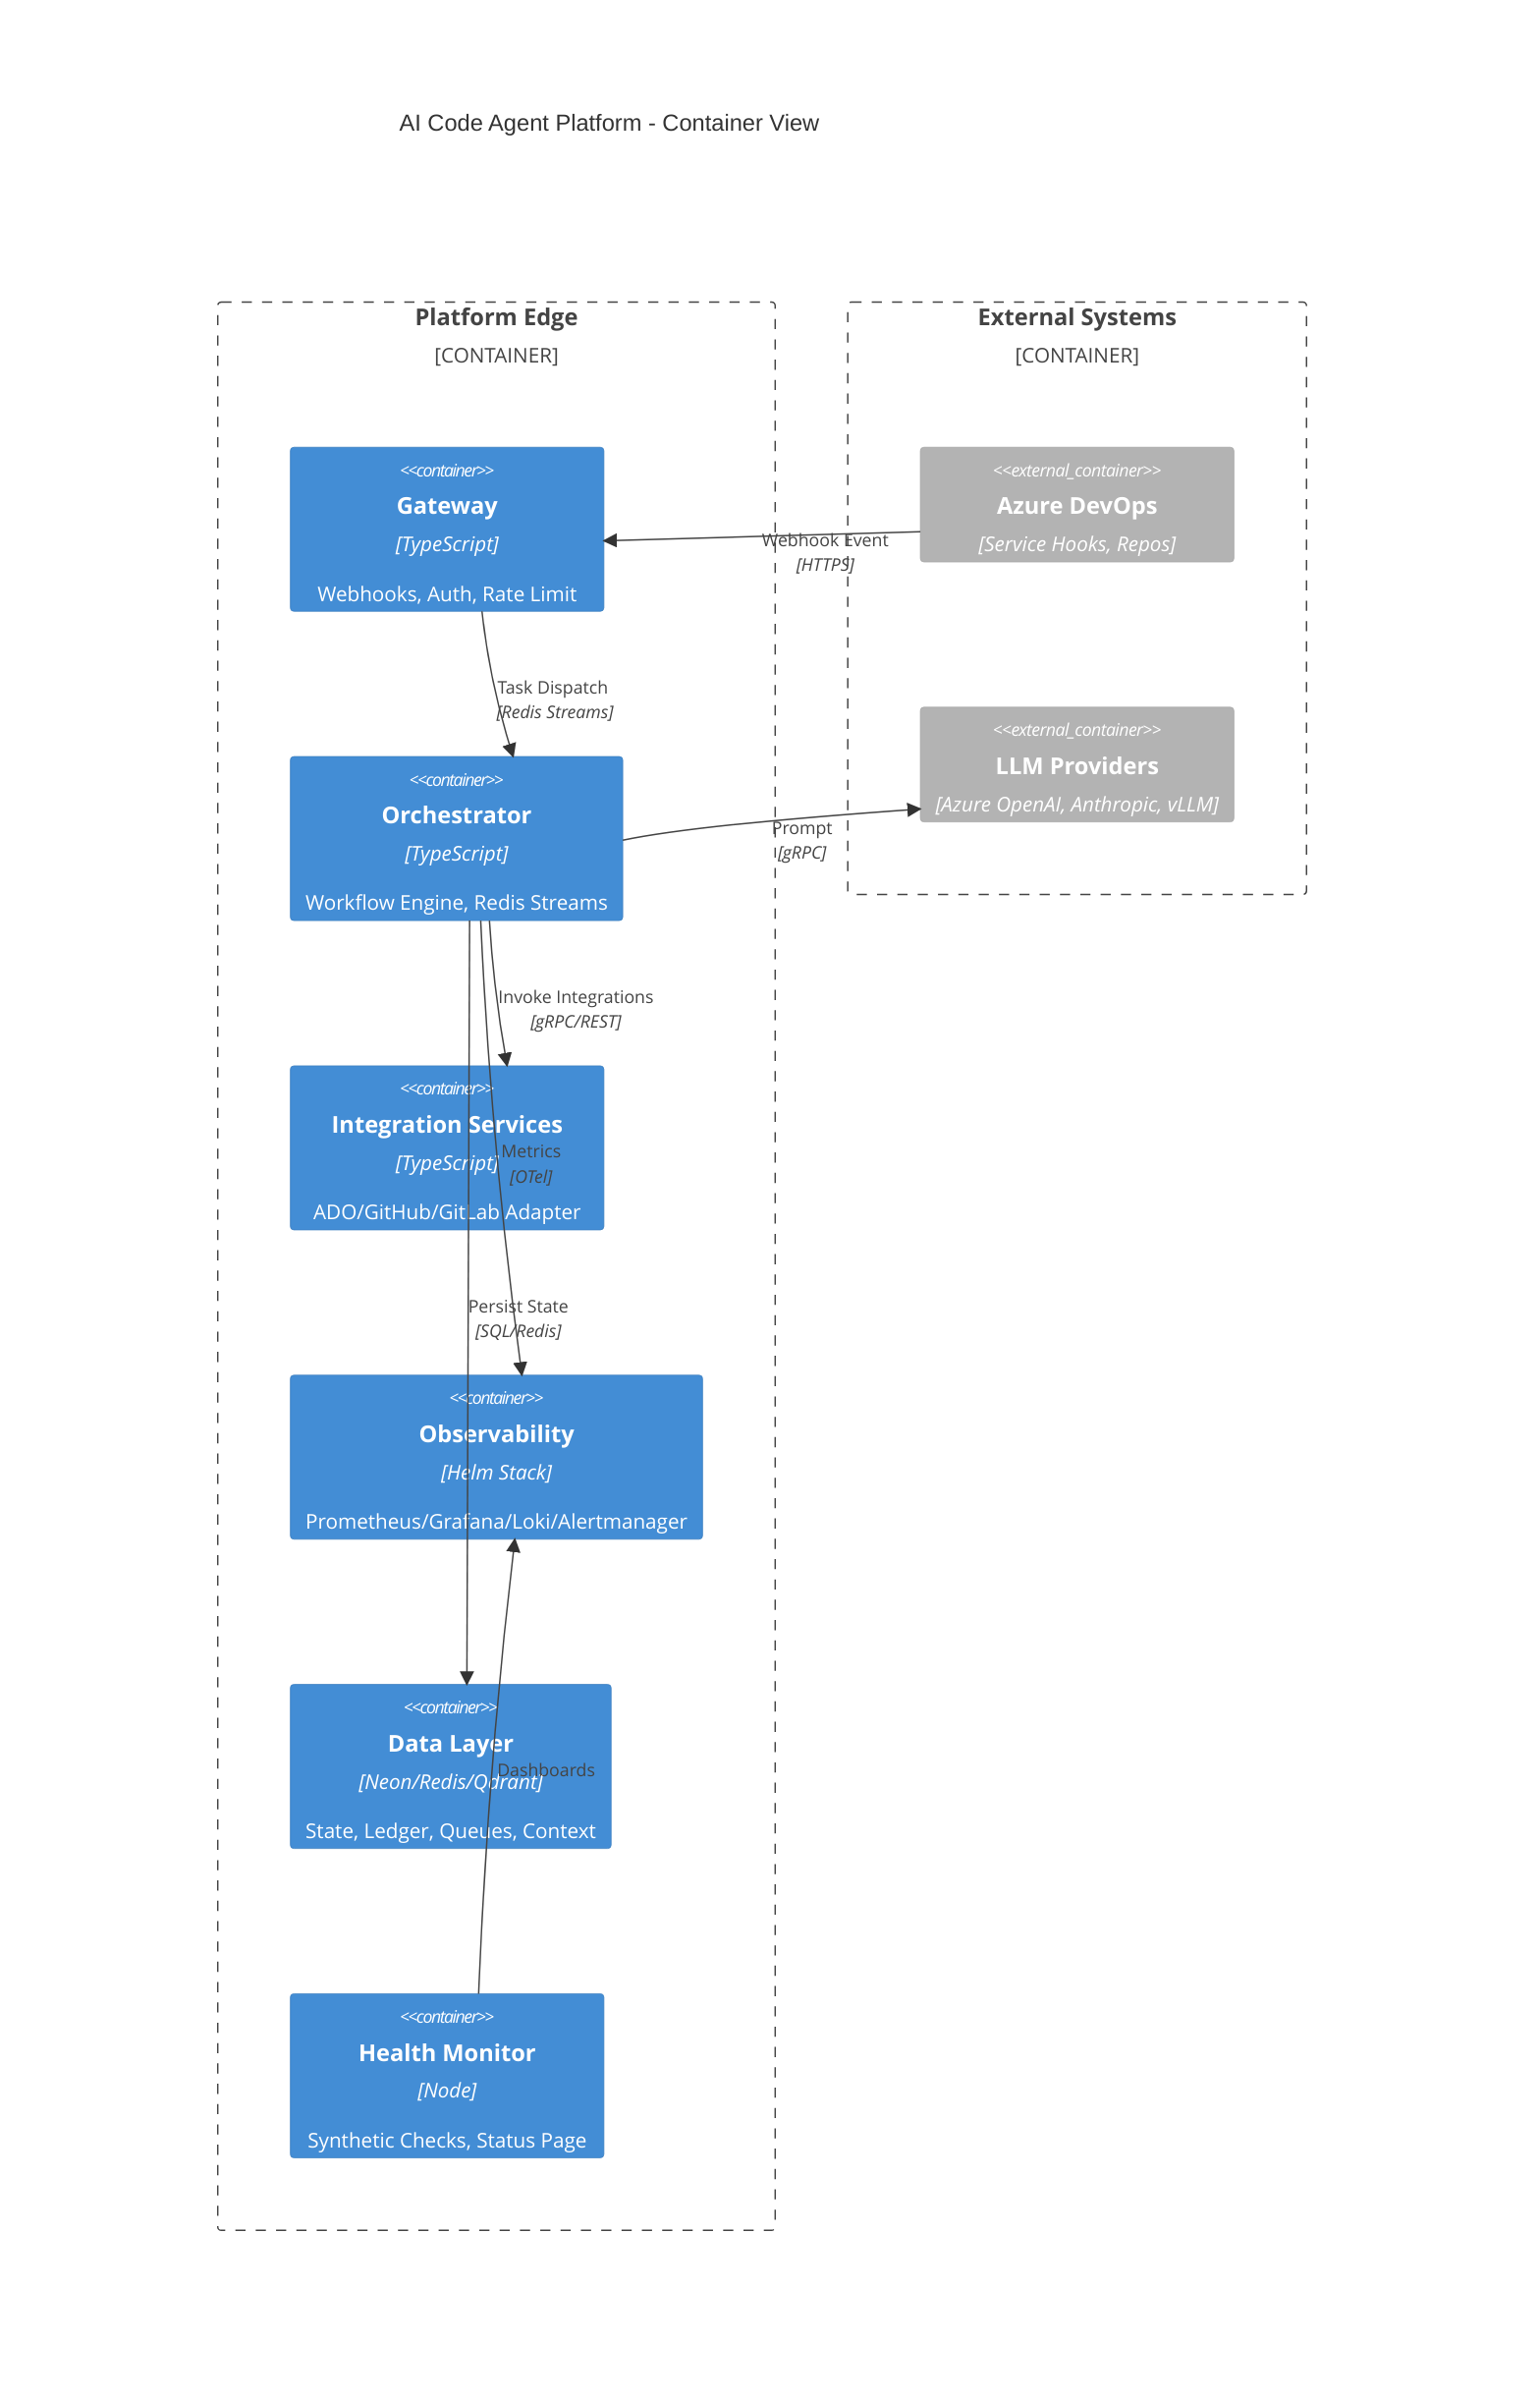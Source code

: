 ---
Owner: Arthur Schwan
Last-Reviewed: 2025-09-17
Next-Review: 2025-12-01
Version: 1.0
Status: Approved
---

C4Container
    title AI Code Agent Platform - Container View
    Container_Boundary(edge, "Platform Edge") {
        Container(gateway, "Gateway", "TypeScript", "Webhooks, Auth, Rate Limit")
        Container(orchestrator, "Orchestrator", "TypeScript", "Workflow Engine, Redis Streams")
        Container(adapter, "Integration Services", "TypeScript", "ADO/GitHub/GitLab Adapter")
        Container(monitoring, "Observability", "Helm Stack", "Prometheus/Grafana/Loki/Alertmanager")
        Container(dataLayer, "Data Layer", "Neon/Redis/Qdrant", "State, Ledger, Queues, Context")
        Container(health, "Health Monitor", "Node", "Synthetic Checks, Status Page")
    }
    Container_Boundary(external, "External Systems") {
        Container_Ext(ado, "Azure DevOps", "Service Hooks, Repos")
        Container_Ext(llm, "LLM Providers", "Azure OpenAI, Anthropic, vLLM")
    }
    Rel(ado, gateway, "Webhook Event", "HTTPS")
    Rel(gateway, orchestrator, "Task Dispatch", "Redis Streams")
    Rel(orchestrator, dataLayer, "Persist State", "SQL/Redis")
    Rel(orchestrator, adapter, "Invoke Integrations", "gRPC/REST")
    Rel(orchestrator, llm, "Prompt", "gRPC")
    Rel(orchestrator, monitoring, "Metrics", "OTel")
    Rel(health, monitoring, "Dashboards")